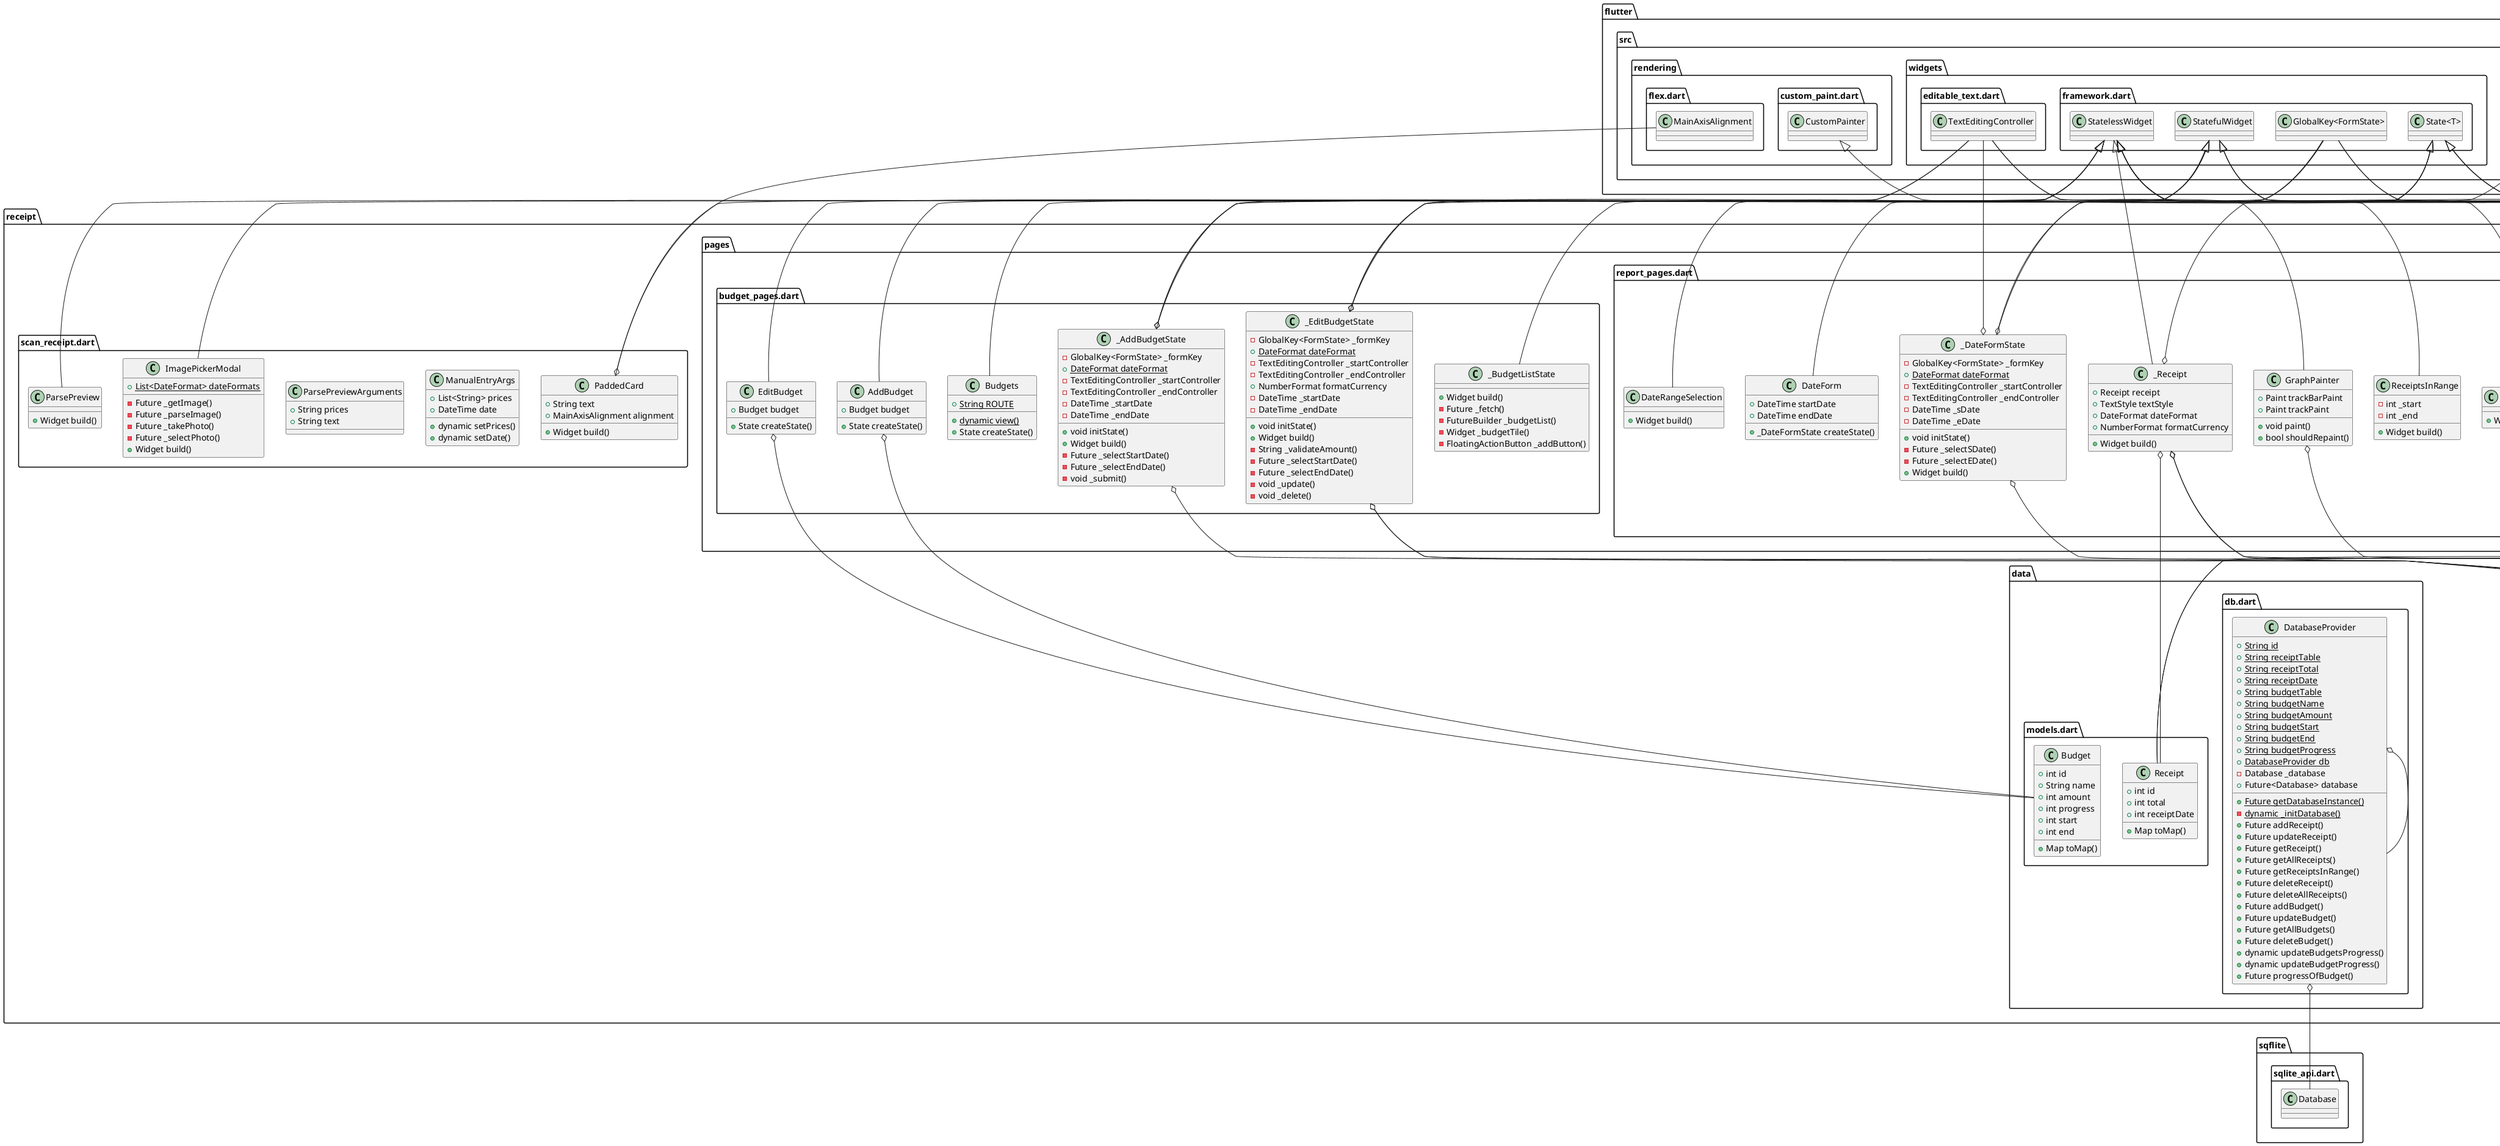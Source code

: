 @startuml
set namespaceSeparator ::

class "receipt::data::db.dart::DatabaseProvider" {
  {static} +String id
  {static} +String receiptTable
  {static} +String receiptTotal
  {static} +String receiptDate
  {static} +String budgetTable
  {static} +String budgetName
  {static} +String budgetAmount
  {static} +String budgetStart
  {static} +String budgetEnd
  {static} +String budgetProgress
  {static} +DatabaseProvider db
  -Database _database
  +Future<Database> database
  {static} +Future getDatabaseInstance()
  {static} -dynamic _initDatabase()
  +Future addReceipt()
  +Future updateReceipt()
  +Future getReceipt()
  +Future getAllReceipts()
  +Future getReceiptsInRange()
  +Future deleteReceipt()
  +Future deleteAllReceipts()
  +Future addBudget()
  +Future updateBudget()
  +Future getAllBudgets()
  +Future deleteBudget()
  +dynamic updateBudgetsProgress()
  +dynamic updateBudgetProgress()
  +Future progressOfBudget()
}

"receipt::data::db.dart::DatabaseProvider" o-- "receipt::data::db.dart::DatabaseProvider"
"receipt::data::db.dart::DatabaseProvider" o-- "sqflite::sqlite_api.dart::Database"

class "receipt::data::models.dart::Receipt" {
  +int id
  +int total
  +int receiptDate
  +Map toMap()
}

class "receipt::data::models.dart::Budget" {
  +int id
  +String name
  +int amount
  +int progress
  +int start
  +int end
  +Map toMap()
}

class "receipt::edit_receipt.dart::EditEntryPage" {
  +Receipt receipt
  +NumberFormat formatCurrency
  +Widget build()
}

"receipt::edit_receipt.dart::EditEntryPage" o-- "receipt::data::models.dart::Receipt"
"receipt::edit_receipt.dart::EditEntryPage" o-- "intl::intl.dart::NumberFormat"
"flutter::src::widgets::framework.dart::StatelessWidget" <|-- "receipt::edit_receipt.dart::EditEntryPage"

class "receipt::edit_receipt.dart::DateForm" {
  +String total
  +Receipt receipt
  +DateTime date
  +_DateFormState createState()
}

"receipt::edit_receipt.dart::DateForm" o-- "receipt::data::models.dart::Receipt"
"flutter::src::widgets::framework.dart::StatefulWidget" <|-- "receipt::edit_receipt.dart::DateForm"

class "receipt::edit_receipt.dart::_DateFormState" {
  -GlobalKey<FormState> _formKey
  {static} +DateFormat dateFormat
  -TextEditingController _controller
  -DateTime _date
  -double _total
  +void initState()
  -Future _selectDate()
  -String _validateTotal()
  -void _update()
  +Widget build()
}

"receipt::edit_receipt.dart::_DateFormState" o-- "flutter::src::widgets::framework.dart::GlobalKey<FormState>"
"receipt::edit_receipt.dart::_DateFormState" o-- "intl::intl.dart::DateFormat"
"receipt::edit_receipt.dart::_DateFormState" o-- "flutter::src::widgets::editable_text.dart::TextEditingController"
"flutter::src::widgets::framework.dart::State<T>" <|-- "receipt::edit_receipt.dart::_DateFormState"

class "receipt::main.dart::MyApp" {
  +Widget build()
}

"flutter::src::widgets::framework.dart::StatelessWidget" <|-- "receipt::main.dart::MyApp"

class "receipt::main.dart::MyHomePage" {
  +String title
  +_MyHomePageState createState()
}

"flutter::src::widgets::framework.dart::StatefulWidget" <|-- "receipt::main.dart::MyHomePage"

class "receipt::main.dart::_MyHomePageState" {
  -Future<List<Receipt>> _receipts
  +void initState()
  -Future _fetch()
  +Widget build()
  -Drawer _drawer()
  -ExpansionTile _reports()
  -FutureBuilder _receiptList()
  -FloatingActionButton _addButton()
}

"flutter::src::widgets::framework.dart::State<T>" <|-- "receipt::main.dart::_MyHomePageState"

class "receipt::manual_receipt.dart::ManualEntryPage" {
  +Widget build()
}

"flutter::src::widgets::framework.dart::StatelessWidget" <|-- "receipt::manual_receipt.dart::ManualEntryPage"

class "receipt::manual_receipt.dart::DateForm" {
  +List<String> prices
  +DateTime date
  +_DateFormState createState()
}

"flutter::src::widgets::framework.dart::StatefulWidget" <|-- "receipt::manual_receipt.dart::DateForm"

class "receipt::manual_receipt.dart::_DateFormState" {
  -GlobalKey<FormState> _formKey
  {static} +DateFormat dateFormat
  -TextEditingController _controller
  -DateTime _date
  -double _total
  +String selectedPrice
  +List<Widget> dropdownOptions
  +void initState()
  -Future _selectDate()
  -String _validateTotal()
  -void _submit()
  +Widget totalWidget()
  +Widget build()
}

"receipt::manual_receipt.dart::_DateFormState" o-- "flutter::src::widgets::framework.dart::GlobalKey<FormState>"
"receipt::manual_receipt.dart::_DateFormState" o-- "intl::intl.dart::DateFormat"
"receipt::manual_receipt.dart::_DateFormState" o-- "flutter::src::widgets::editable_text.dart::TextEditingController"
"flutter::src::widgets::framework.dart::State<T>" <|-- "receipt::manual_receipt.dart::_DateFormState"

class "receipt::pages::budget_pages.dart::Budgets" {
  {static} +String ROUTE
  {static} +dynamic view()
  +State createState()
}

"flutter::src::widgets::framework.dart::StatefulWidget" <|-- "receipt::pages::budget_pages.dart::Budgets"

class "receipt::pages::budget_pages.dart::_BudgetListState" {
  +Widget build()
  -Future _fetch()
  -FutureBuilder _budgetList()
  -Widget _budgetTile()
  -FloatingActionButton _addButton()
}

"flutter::src::widgets::framework.dart::State<T>" <|-- "receipt::pages::budget_pages.dart::_BudgetListState"

class "receipt::pages::budget_pages.dart::AddBudget" {
  +Budget budget
  +State createState()
}

"receipt::pages::budget_pages.dart::AddBudget" o-- "receipt::data::models.dart::Budget"
"flutter::src::widgets::framework.dart::StatefulWidget" <|-- "receipt::pages::budget_pages.dart::AddBudget"

class "receipt::pages::budget_pages.dart::EditBudget" {
  +Budget budget
  +State createState()
}

"receipt::pages::budget_pages.dart::EditBudget" o-- "receipt::data::models.dart::Budget"
"flutter::src::widgets::framework.dart::StatefulWidget" <|-- "receipt::pages::budget_pages.dart::EditBudget"

class "receipt::pages::budget_pages.dart::_AddBudgetState" {
  -GlobalKey<FormState> _formKey
  {static} +DateFormat dateFormat
  -TextEditingController _startController
  -TextEditingController _endController
  -DateTime _startDate
  -DateTime _endDate
  +void initState()
  +Widget build()
  -Future _selectStartDate()
  -Future _selectEndDate()
  -void _submit()
}

"receipt::pages::budget_pages.dart::_AddBudgetState" o-- "flutter::src::widgets::framework.dart::GlobalKey<FormState>"
"receipt::pages::budget_pages.dart::_AddBudgetState" o-- "intl::intl.dart::DateFormat"
"receipt::pages::budget_pages.dart::_AddBudgetState" o-- "flutter::src::widgets::editable_text.dart::TextEditingController"
"flutter::src::widgets::framework.dart::State<T>" <|-- "receipt::pages::budget_pages.dart::_AddBudgetState"

class "receipt::pages::budget_pages.dart::_EditBudgetState" {
  -GlobalKey<FormState> _formKey
  {static} +DateFormat dateFormat
  -TextEditingController _startController
  -TextEditingController _endController
  +NumberFormat formatCurrency
  -DateTime _startDate
  -DateTime _endDate
  +void initState()
  +Widget build()
  -String _validateAmount()
  -Future _selectStartDate()
  -Future _selectEndDate()
  -void _update()
  -void _delete()
}

"receipt::pages::budget_pages.dart::_EditBudgetState" o-- "flutter::src::widgets::framework.dart::GlobalKey<FormState>"
"receipt::pages::budget_pages.dart::_EditBudgetState" o-- "intl::intl.dart::DateFormat"
"receipt::pages::budget_pages.dart::_EditBudgetState" o-- "flutter::src::widgets::editable_text.dart::TextEditingController"
"receipt::pages::budget_pages.dart::_EditBudgetState" o-- "intl::intl.dart::NumberFormat"
"flutter::src::widgets::framework.dart::State<T>" <|-- "receipt::pages::budget_pages.dart::_EditBudgetState"

class "receipt::pages::report_pages.dart::Report_pages" {
  -double _smallFontSize
  -double _valFontSize
  -FontWeight _smallFontWeight
  -FontWeight _valFontWeight
  -Color _fontColor
  -double _smallFontSpacing
  -Color _backgroundColor
  {static} -DateTime _dateTime
  {static} +List<int> finalDayOfMonth
  -int _beginYear
  -int _endYear
  -int _beginMonth
  -int _endMonth
  +TextStyle headerStyle
  +String state
  +int customStart
  +int customEnd
  +Widget build()
}

"receipt::pages::report_pages.dart::Report_pages" o-- "dart::ui::FontWeight"
"receipt::pages::report_pages.dart::Report_pages" o-- "dart::ui::Color"
"receipt::pages::report_pages.dart::Report_pages" o-- "flutter::src::painting::text_style.dart::TextStyle"
"flutter::src::widgets::framework.dart::StatelessWidget" <|-- "receipt::pages::report_pages.dart::Report_pages"

class "receipt::pages::report_pages.dart::RecentReceipts" {
  +Widget build()
}

"flutter::src::widgets::framework.dart::StatelessWidget" <|-- "receipt::pages::report_pages.dart::RecentReceipts"

class "receipt::pages::report_pages.dart::ReceiptsInRange" {
  -int _start
  -int _end
  +Widget build()
}

"flutter::src::widgets::framework.dart::StatelessWidget" <|-- "receipt::pages::report_pages.dart::ReceiptsInRange"

class "receipt::pages::report_pages.dart::_Receipt" {
  +Receipt receipt
  +TextStyle textStyle
  +DateFormat dateFormat
  +NumberFormat formatCurrency
  +Widget build()
}

"receipt::pages::report_pages.dart::_Receipt" o-- "receipt::data::models.dart::Receipt"
"receipt::pages::report_pages.dart::_Receipt" o-- "flutter::src::painting::text_style.dart::TextStyle"
"receipt::pages::report_pages.dart::_Receipt" o-- "intl::intl.dart::DateFormat"
"receipt::pages::report_pages.dart::_Receipt" o-- "intl::intl.dart::NumberFormat"
"flutter::src::widgets::framework.dart::StatelessWidget" <|-- "receipt::pages::report_pages.dart::_Receipt"

class "receipt::pages::report_pages.dart::GraphPainter" {
  +Paint trackBarPaint
  +Paint trackPaint
  +void paint()
  +bool shouldRepaint()
}

"receipt::pages::report_pages.dart::GraphPainter" o-- "dart::ui::Paint"
"flutter::src::rendering::custom_paint.dart::CustomPainter" <|-- "receipt::pages::report_pages.dart::GraphPainter"

class "receipt::pages::report_pages.dart::DateRangeSelection" {
  +Widget build()
}

"flutter::src::widgets::framework.dart::StatelessWidget" <|-- "receipt::pages::report_pages.dart::DateRangeSelection"

class "receipt::pages::report_pages.dart::DateForm" {
  +DateTime startDate
  +DateTime endDate
  +_DateFormState createState()
}

"flutter::src::widgets::framework.dart::StatefulWidget" <|-- "receipt::pages::report_pages.dart::DateForm"

class "receipt::pages::report_pages.dart::_DateFormState" {
  -GlobalKey<FormState> _formKey
  {static} +DateFormat dateFormat
  -TextEditingController _startController
  -TextEditingController _endController
  -DateTime _sDate
  -DateTime _eDate
  +void initState()
  -Future _selectSDate()
  -Future _selectEDate()
  +Widget build()
}

"receipt::pages::report_pages.dart::_DateFormState" o-- "flutter::src::widgets::framework.dart::GlobalKey<FormState>"
"receipt::pages::report_pages.dart::_DateFormState" o-- "intl::intl.dart::DateFormat"
"receipt::pages::report_pages.dart::_DateFormState" o-- "flutter::src::widgets::editable_text.dart::TextEditingController"
"flutter::src::widgets::framework.dart::State<T>" <|-- "receipt::pages::report_pages.dart::_DateFormState"

class "receipt::scan_receipt.dart::ImagePickerModal" {
  {static} +List<DateFormat> dateFormats
  -Future _getImage()
  -Future _parseImage()
  -Future _takePhoto()
  -Future _selectPhoto()
  +Widget build()
}

"flutter::src::widgets::framework.dart::StatelessWidget" <|-- "receipt::scan_receipt.dart::ImagePickerModal"

class "receipt::scan_receipt.dart::ManualEntryArgs" {
  +List<String> prices
  +DateTime date
  +dynamic setPrices()
  +dynamic setDate()
}

class "receipt::scan_receipt.dart::ParsePreviewArguments" {
  +String prices
  +String text
}

class "receipt::scan_receipt.dart::ParsePreview" {
  +Widget build()
}

"flutter::src::widgets::framework.dart::StatelessWidget" <|-- "receipt::scan_receipt.dart::ParsePreview"

class "receipt::scan_receipt.dart::PaddedCard" {
  +String text
  +MainAxisAlignment alignment
  +Widget build()
}

"receipt::scan_receipt.dart::PaddedCard" o-- "flutter::src::rendering::flex.dart::MainAxisAlignment"
"flutter::src::widgets::framework.dart::StatelessWidget" <|-- "receipt::scan_receipt.dart::PaddedCard"


@enduml